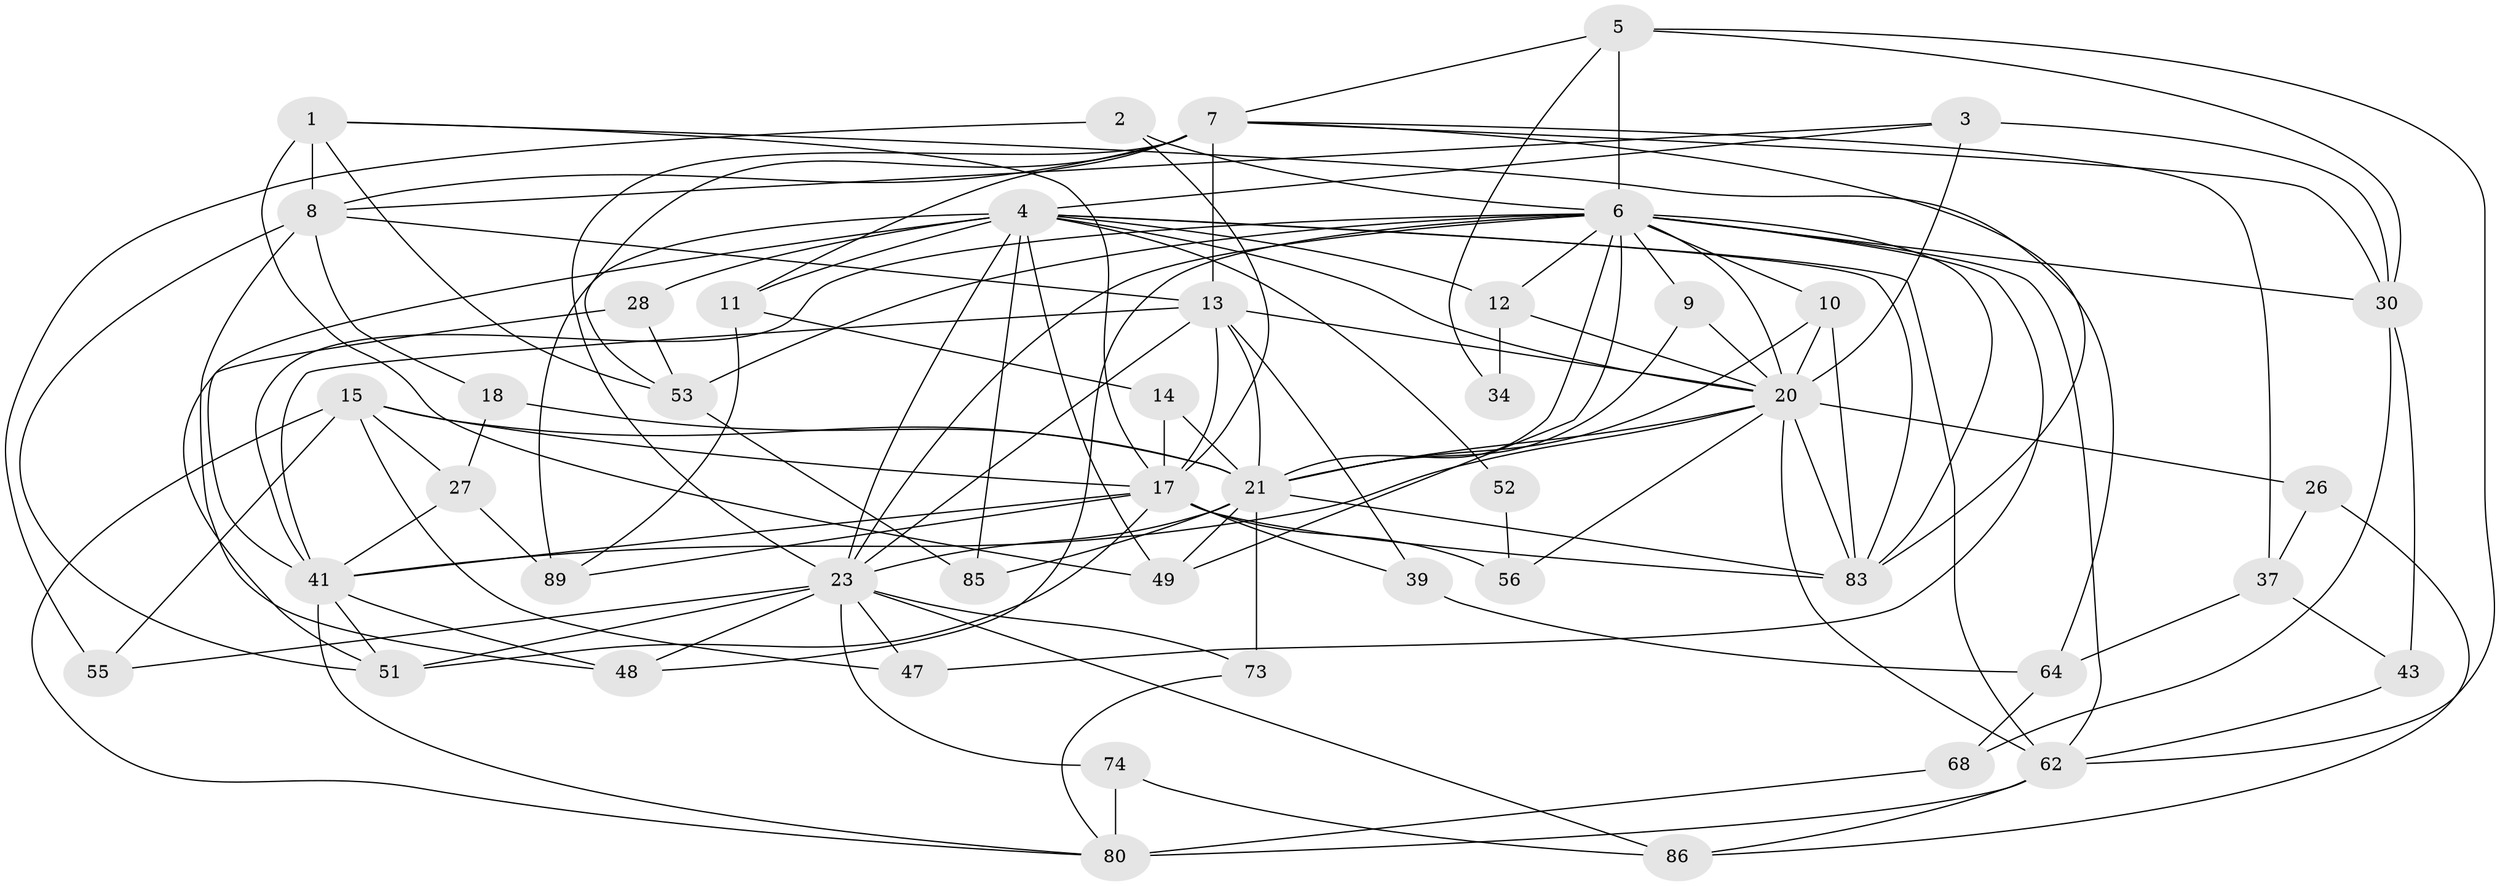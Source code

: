 // original degree distribution, {5: 0.19148936170212766, 3: 0.32978723404255317, 4: 0.2978723404255319, 6: 0.0851063829787234, 7: 0.031914893617021274, 2: 0.06382978723404255}
// Generated by graph-tools (version 1.1) at 2025/14/03/09/25 04:14:56]
// undirected, 47 vertices, 128 edges
graph export_dot {
graph [start="1"]
  node [color=gray90,style=filled];
  1 [super="+82"];
  2;
  3;
  4 [super="+33+16"];
  5 [super="+35"];
  6 [super="+79+22+19+24+31"];
  7 [super="+91+58+25+66"];
  8 [super="+29"];
  9 [super="+40"];
  10;
  11;
  12;
  13 [super="+54"];
  14;
  15 [super="+77"];
  17 [super="+65+88+32"];
  18;
  20 [super="+44+36"];
  21 [super="+60+45"];
  23 [super="+42"];
  26;
  27;
  28;
  30 [super="+93+76"];
  34;
  37;
  39;
  41 [super="+71"];
  43;
  47;
  48;
  49 [super="+63"];
  51 [super="+81"];
  52;
  53;
  55;
  56;
  62 [super="+78"];
  64;
  68;
  73;
  74;
  80 [super="+92"];
  83 [super="+84"];
  85;
  86;
  89;
  1 -- 8 [weight=2];
  1 -- 49 [weight=2];
  1 -- 53;
  1 -- 64;
  1 -- 17;
  2 -- 55;
  2 -- 17;
  2 -- 6;
  3 -- 8;
  3 -- 4;
  3 -- 20;
  3 -- 30;
  4 -- 83;
  4 -- 49;
  4 -- 20;
  4 -- 52;
  4 -- 85;
  4 -- 89;
  4 -- 28;
  4 -- 62;
  4 -- 41;
  4 -- 11;
  4 -- 12;
  4 -- 23;
  5 -- 7;
  5 -- 62;
  5 -- 34;
  5 -- 30;
  5 -- 6 [weight=2];
  6 -- 83;
  6 -- 12;
  6 -- 53;
  6 -- 49;
  6 -- 62;
  6 -- 20 [weight=2];
  6 -- 21;
  6 -- 9;
  6 -- 10;
  6 -- 41 [weight=2];
  6 -- 47;
  6 -- 48;
  6 -- 23;
  6 -- 30;
  7 -- 8;
  7 -- 53;
  7 -- 37;
  7 -- 11;
  7 -- 30;
  7 -- 83;
  7 -- 13 [weight=2];
  7 -- 23 [weight=2];
  8 -- 48;
  8 -- 18;
  8 -- 13;
  8 -- 51;
  9 -- 20;
  9 -- 21 [weight=2];
  10 -- 20;
  10 -- 21;
  10 -- 83;
  11 -- 89;
  11 -- 14;
  12 -- 34;
  12 -- 20;
  13 -- 17;
  13 -- 20;
  13 -- 39;
  13 -- 21;
  13 -- 41;
  13 -- 23;
  14 -- 17 [weight=2];
  14 -- 21;
  15 -- 55;
  15 -- 80;
  15 -- 21;
  15 -- 27;
  15 -- 47;
  15 -- 17;
  17 -- 56;
  17 -- 89;
  17 -- 41;
  17 -- 51;
  17 -- 83;
  17 -- 39;
  18 -- 27;
  18 -- 21;
  20 -- 83;
  20 -- 26;
  20 -- 56;
  20 -- 41;
  20 -- 62;
  20 -- 21;
  21 -- 73;
  21 -- 49;
  21 -- 85;
  21 -- 83;
  21 -- 23;
  23 -- 47;
  23 -- 73;
  23 -- 86;
  23 -- 74;
  23 -- 48;
  23 -- 51;
  23 -- 55;
  26 -- 86;
  26 -- 37;
  27 -- 89;
  27 -- 41;
  28 -- 53;
  28 -- 51;
  30 -- 68 [weight=2];
  30 -- 43;
  37 -- 43;
  37 -- 64;
  39 -- 64;
  41 -- 48;
  41 -- 80;
  41 -- 51;
  43 -- 62;
  52 -- 56;
  53 -- 85;
  62 -- 86;
  62 -- 80 [weight=2];
  64 -- 68;
  68 -- 80;
  73 -- 80;
  74 -- 80;
  74 -- 86;
}
